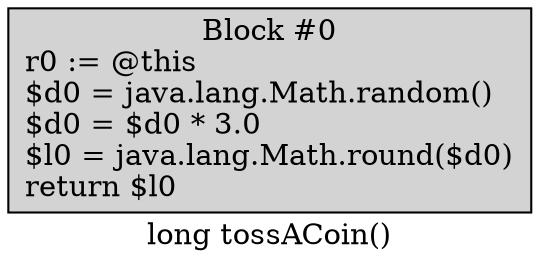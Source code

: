 digraph "long tossACoin()" {
    label = "long tossACoin()";
    node [shape = box];
    "0" [style = filled,fillcolor = lightgray,label = "Block #0\nr0 := @this\l$d0 = java.lang.Math.random()\l$d0 = $d0 * 3.0\l$l0 = java.lang.Math.round($d0)\lreturn $l0\l",];
}
